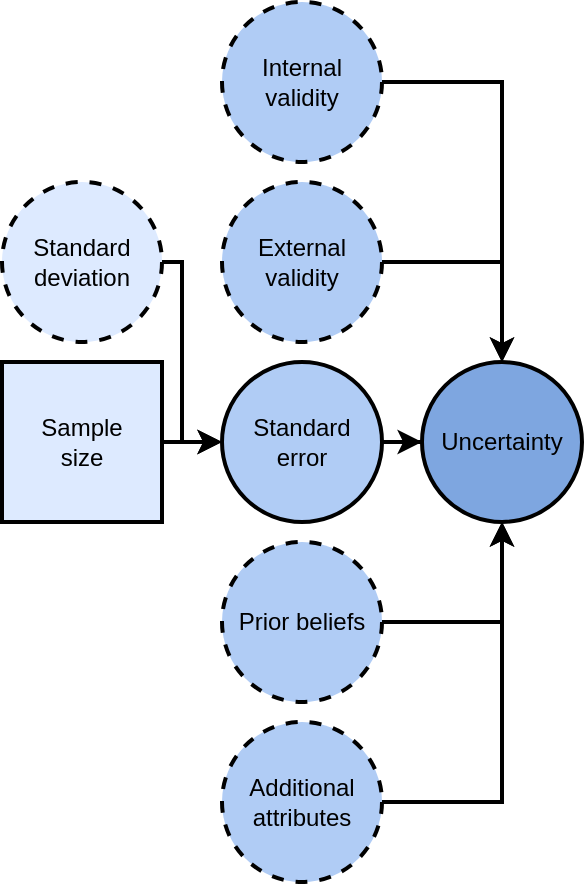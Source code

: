 <mxfile version="14.5.1" type="device"><diagram id="kMXpqc4tFk1Ykygw-mqg" name="Page-1"><mxGraphModel dx="749" dy="556" grid="1" gridSize="10" guides="1" tooltips="1" connect="1" arrows="1" fold="1" page="1" pageScale="1" pageWidth="850" pageHeight="1100" math="0" shadow="0"><root><mxCell id="0"/><mxCell id="1" parent="0"/><mxCell id="9Ae3zoyVUMrcGc69NPng-14" style="edgeStyle=orthogonalEdgeStyle;rounded=0;orthogonalLoop=1;jettySize=auto;html=1;entryX=0;entryY=0.5;entryDx=0;entryDy=0;strokeWidth=2;" parent="1" source="9Ae3zoyVUMrcGc69NPng-8" target="9Ae3zoyVUMrcGc69NPng-3" edge="1"><mxGeometry relative="1" as="geometry"><Array as="points"><mxPoint x="300" y="250"/><mxPoint x="300" y="340"/></Array></mxGeometry></mxCell><mxCell id="9Ae3zoyVUMrcGc69NPng-1" value="Uncertainty" style="ellipse;whiteSpace=wrap;html=1;aspect=fixed;fillColor=#7EA6E0;strokeWidth=2;" parent="1" vertex="1"><mxGeometry x="420" y="300" width="80" height="80" as="geometry"/></mxCell><mxCell id="9Ae3zoyVUMrcGc69NPng-10" style="edgeStyle=orthogonalEdgeStyle;rounded=0;orthogonalLoop=1;jettySize=auto;html=1;strokeWidth=2;" parent="1" source="9Ae3zoyVUMrcGc69NPng-2" target="9Ae3zoyVUMrcGc69NPng-1" edge="1"><mxGeometry relative="1" as="geometry"/></mxCell><mxCell id="9Ae3zoyVUMrcGc69NPng-2" value="External validity" style="ellipse;whiteSpace=wrap;html=1;aspect=fixed;fillColor=#B0CCF5;strokeWidth=2;dashed=1;" parent="1" vertex="1"><mxGeometry x="320" y="210" width="80" height="80" as="geometry"/></mxCell><mxCell id="9Ae3zoyVUMrcGc69NPng-9" style="edgeStyle=orthogonalEdgeStyle;rounded=0;orthogonalLoop=1;jettySize=auto;html=1;strokeWidth=2;" parent="1" source="9Ae3zoyVUMrcGc69NPng-3" target="9Ae3zoyVUMrcGc69NPng-1" edge="1"><mxGeometry relative="1" as="geometry"/></mxCell><mxCell id="9Ae3zoyVUMrcGc69NPng-3" value="Standard&lt;br&gt;error" style="ellipse;whiteSpace=wrap;html=1;aspect=fixed;fillColor=#B0CCF5;strokeWidth=2;" parent="1" vertex="1"><mxGeometry x="320" y="300" width="80" height="80" as="geometry"/></mxCell><mxCell id="9Ae3zoyVUMrcGc69NPng-11" style="edgeStyle=orthogonalEdgeStyle;rounded=0;orthogonalLoop=1;jettySize=auto;html=1;strokeWidth=2;" parent="1" source="9Ae3zoyVUMrcGc69NPng-4" target="9Ae3zoyVUMrcGc69NPng-1" edge="1"><mxGeometry relative="1" as="geometry"/></mxCell><mxCell id="9Ae3zoyVUMrcGc69NPng-4" value="Internal validity" style="ellipse;whiteSpace=wrap;html=1;aspect=fixed;fillColor=#B0CCF5;strokeWidth=2;dashed=1;" parent="1" vertex="1"><mxGeometry x="320" y="120" width="80" height="80" as="geometry"/></mxCell><mxCell id="9Ae3zoyVUMrcGc69NPng-12" style="edgeStyle=orthogonalEdgeStyle;rounded=0;orthogonalLoop=1;jettySize=auto;html=1;strokeWidth=2;" parent="1" source="9Ae3zoyVUMrcGc69NPng-5" target="9Ae3zoyVUMrcGc69NPng-1" edge="1"><mxGeometry relative="1" as="geometry"/></mxCell><mxCell id="9Ae3zoyVUMrcGc69NPng-5" value="Prior beliefs" style="ellipse;whiteSpace=wrap;html=1;aspect=fixed;fillColor=#B0CCF5;strokeWidth=2;dashed=1;" parent="1" vertex="1"><mxGeometry x="320" y="390" width="80" height="80" as="geometry"/></mxCell><mxCell id="9Ae3zoyVUMrcGc69NPng-13" style="edgeStyle=orthogonalEdgeStyle;rounded=0;orthogonalLoop=1;jettySize=auto;html=1;strokeWidth=2;" parent="1" source="9Ae3zoyVUMrcGc69NPng-6" target="9Ae3zoyVUMrcGc69NPng-1" edge="1"><mxGeometry relative="1" as="geometry"/></mxCell><mxCell id="9Ae3zoyVUMrcGc69NPng-6" value="Additional attributes" style="ellipse;whiteSpace=wrap;html=1;aspect=fixed;fillColor=#B0CCF5;strokeWidth=2;dashed=1;" parent="1" vertex="1"><mxGeometry x="320" y="480" width="80" height="80" as="geometry"/></mxCell><mxCell id="9Ae3zoyVUMrcGc69NPng-15" style="edgeStyle=orthogonalEdgeStyle;rounded=0;orthogonalLoop=1;jettySize=auto;html=1;strokeWidth=2;" parent="1" source="Yn8fks4-7qJQ1iHW6dQJ-1" target="9Ae3zoyVUMrcGc69NPng-3" edge="1"><mxGeometry relative="1" as="geometry"><mxPoint x="290" y="340.0" as="sourcePoint"/></mxGeometry></mxCell><mxCell id="9Ae3zoyVUMrcGc69NPng-8" value="&lt;span id=&quot;docs-internal-guid-687c50da-7fff-01be-03cd-e590a1a0c925&quot;&gt;&lt;span style=&quot;font-family: &amp;#34;arial&amp;#34; ; background-color: transparent ; vertical-align: baseline&quot;&gt;&lt;font style=&quot;font-size: 12px&quot;&gt;Standard deviation&lt;/font&gt;&lt;/span&gt;&lt;/span&gt;" style="ellipse;whiteSpace=wrap;html=1;aspect=fixed;strokeWidth=2;dashed=1;fillColor=#DDEAFF;" parent="1" vertex="1"><mxGeometry x="210" y="210" width="80" height="80" as="geometry"/></mxCell><mxCell id="Yn8fks4-7qJQ1iHW6dQJ-1" value="Sample&lt;br&gt;size" style="whiteSpace=wrap;html=1;aspect=fixed;strokeWidth=2;fillColor=#DDEAFF;" vertex="1" parent="1"><mxGeometry x="210" y="300" width="80" height="80" as="geometry"/></mxCell></root></mxGraphModel></diagram></mxfile>